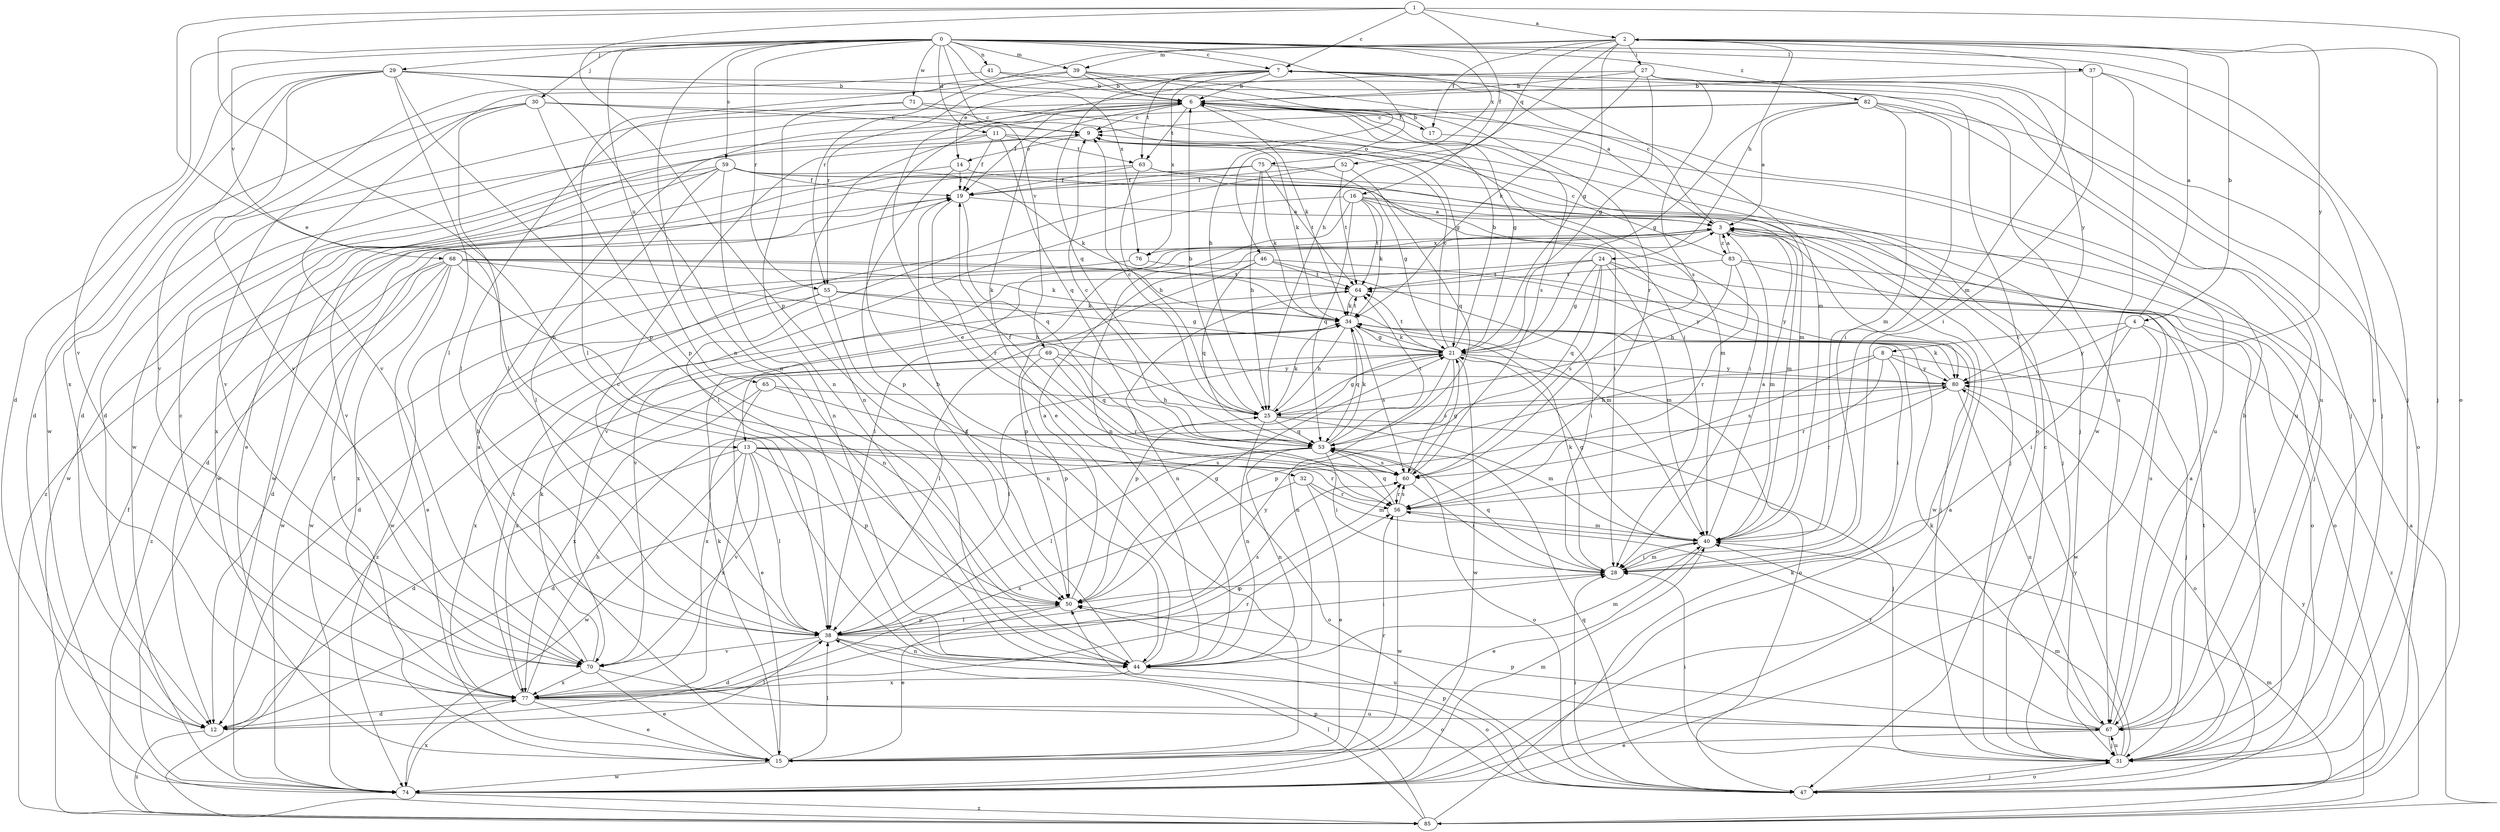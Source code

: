 strict digraph  {
0;
1;
2;
3;
4;
6;
7;
8;
9;
11;
12;
13;
14;
15;
16;
17;
19;
21;
24;
25;
27;
28;
29;
30;
31;
32;
34;
37;
38;
39;
40;
41;
44;
46;
47;
50;
52;
53;
55;
56;
59;
60;
63;
64;
65;
67;
68;
69;
70;
71;
74;
75;
76;
77;
80;
82;
83;
85;
0 -> 7  [label=c];
0 -> 11  [label=d];
0 -> 29  [label=j];
0 -> 30  [label=j];
0 -> 31  [label=j];
0 -> 37  [label=l];
0 -> 39  [label=m];
0 -> 41  [label=n];
0 -> 44  [label=n];
0 -> 46  [label=o];
0 -> 55  [label=r];
0 -> 59  [label=s];
0 -> 65  [label=u];
0 -> 68  [label=v];
0 -> 69  [label=v];
0 -> 70  [label=v];
0 -> 71  [label=w];
0 -> 75  [label=x];
0 -> 76  [label=x];
0 -> 82  [label=z];
1 -> 2  [label=a];
1 -> 7  [label=c];
1 -> 13  [label=e];
1 -> 16  [label=f];
1 -> 44  [label=n];
1 -> 47  [label=o];
1 -> 50  [label=p];
2 -> 4  [label=b];
2 -> 17  [label=f];
2 -> 21  [label=g];
2 -> 24  [label=h];
2 -> 25  [label=h];
2 -> 27  [label=i];
2 -> 31  [label=j];
2 -> 39  [label=m];
2 -> 40  [label=m];
2 -> 52  [label=q];
2 -> 55  [label=r];
2 -> 80  [label=y];
3 -> 7  [label=c];
3 -> 13  [label=e];
3 -> 38  [label=l];
3 -> 40  [label=m];
3 -> 67  [label=u];
3 -> 74  [label=w];
3 -> 76  [label=x];
3 -> 83  [label=z];
4 -> 2  [label=a];
4 -> 8  [label=c];
4 -> 28  [label=i];
4 -> 74  [label=w];
4 -> 80  [label=y];
4 -> 85  [label=z];
6 -> 9  [label=c];
6 -> 12  [label=d];
6 -> 17  [label=f];
6 -> 19  [label=f];
6 -> 21  [label=g];
6 -> 31  [label=j];
6 -> 32  [label=k];
6 -> 34  [label=k];
6 -> 60  [label=s];
6 -> 63  [label=t];
6 -> 74  [label=w];
7 -> 6  [label=b];
7 -> 14  [label=e];
7 -> 31  [label=j];
7 -> 40  [label=m];
7 -> 53  [label=q];
7 -> 55  [label=r];
7 -> 63  [label=t];
7 -> 67  [label=u];
7 -> 76  [label=x];
8 -> 28  [label=i];
8 -> 31  [label=j];
8 -> 50  [label=p];
8 -> 56  [label=r];
8 -> 60  [label=s];
8 -> 80  [label=y];
9 -> 14  [label=e];
9 -> 34  [label=k];
11 -> 15  [label=e];
11 -> 19  [label=f];
11 -> 40  [label=m];
11 -> 44  [label=n];
11 -> 53  [label=q];
11 -> 63  [label=t];
12 -> 38  [label=l];
12 -> 85  [label=z];
13 -> 12  [label=d];
13 -> 38  [label=l];
13 -> 47  [label=o];
13 -> 50  [label=p];
13 -> 56  [label=r];
13 -> 60  [label=s];
13 -> 70  [label=v];
13 -> 74  [label=w];
13 -> 77  [label=x];
14 -> 19  [label=f];
14 -> 28  [label=i];
14 -> 50  [label=p];
14 -> 85  [label=z];
15 -> 6  [label=b];
15 -> 19  [label=f];
15 -> 34  [label=k];
15 -> 38  [label=l];
15 -> 56  [label=r];
15 -> 74  [label=w];
16 -> 3  [label=a];
16 -> 31  [label=j];
16 -> 34  [label=k];
16 -> 40  [label=m];
16 -> 44  [label=n];
16 -> 53  [label=q];
16 -> 64  [label=t];
16 -> 70  [label=v];
17 -> 6  [label=b];
17 -> 67  [label=u];
19 -> 3  [label=a];
19 -> 12  [label=d];
19 -> 53  [label=q];
19 -> 56  [label=r];
21 -> 6  [label=b];
21 -> 9  [label=c];
21 -> 34  [label=k];
21 -> 38  [label=l];
21 -> 44  [label=n];
21 -> 47  [label=o];
21 -> 50  [label=p];
21 -> 60  [label=s];
21 -> 64  [label=t];
21 -> 74  [label=w];
21 -> 77  [label=x];
21 -> 80  [label=y];
24 -> 21  [label=g];
24 -> 40  [label=m];
24 -> 47  [label=o];
24 -> 53  [label=q];
24 -> 60  [label=s];
24 -> 64  [label=t];
24 -> 70  [label=v];
24 -> 80  [label=y];
25 -> 6  [label=b];
25 -> 9  [label=c];
25 -> 21  [label=g];
25 -> 31  [label=j];
25 -> 34  [label=k];
25 -> 40  [label=m];
25 -> 44  [label=n];
25 -> 53  [label=q];
27 -> 6  [label=b];
27 -> 15  [label=e];
27 -> 21  [label=g];
27 -> 34  [label=k];
27 -> 60  [label=s];
27 -> 67  [label=u];
27 -> 80  [label=y];
28 -> 34  [label=k];
28 -> 40  [label=m];
28 -> 50  [label=p];
28 -> 53  [label=q];
29 -> 6  [label=b];
29 -> 12  [label=d];
29 -> 38  [label=l];
29 -> 44  [label=n];
29 -> 50  [label=p];
29 -> 67  [label=u];
29 -> 70  [label=v];
29 -> 74  [label=w];
29 -> 77  [label=x];
30 -> 9  [label=c];
30 -> 12  [label=d];
30 -> 28  [label=i];
30 -> 38  [label=l];
30 -> 50  [label=p];
30 -> 70  [label=v];
31 -> 9  [label=c];
31 -> 28  [label=i];
31 -> 40  [label=m];
31 -> 47  [label=o];
31 -> 64  [label=t];
31 -> 67  [label=u];
31 -> 80  [label=y];
32 -> 15  [label=e];
32 -> 40  [label=m];
32 -> 56  [label=r];
32 -> 77  [label=x];
34 -> 21  [label=g];
34 -> 25  [label=h];
34 -> 38  [label=l];
34 -> 53  [label=q];
34 -> 60  [label=s];
34 -> 64  [label=t];
37 -> 6  [label=b];
37 -> 28  [label=i];
37 -> 31  [label=j];
37 -> 74  [label=w];
38 -> 9  [label=c];
38 -> 12  [label=d];
38 -> 28  [label=i];
38 -> 44  [label=n];
38 -> 50  [label=p];
38 -> 60  [label=s];
38 -> 67  [label=u];
38 -> 70  [label=v];
38 -> 80  [label=y];
39 -> 3  [label=a];
39 -> 6  [label=b];
39 -> 25  [label=h];
39 -> 38  [label=l];
39 -> 56  [label=r];
39 -> 70  [label=v];
40 -> 3  [label=a];
40 -> 15  [label=e];
40 -> 21  [label=g];
40 -> 28  [label=i];
41 -> 6  [label=b];
41 -> 47  [label=o];
41 -> 70  [label=v];
44 -> 6  [label=b];
44 -> 19  [label=f];
44 -> 40  [label=m];
44 -> 47  [label=o];
44 -> 77  [label=x];
46 -> 28  [label=i];
46 -> 31  [label=j];
46 -> 50  [label=p];
46 -> 53  [label=q];
46 -> 64  [label=t];
46 -> 74  [label=w];
47 -> 28  [label=i];
47 -> 31  [label=j];
47 -> 50  [label=p];
47 -> 53  [label=q];
50 -> 3  [label=a];
50 -> 15  [label=e];
50 -> 21  [label=g];
50 -> 38  [label=l];
52 -> 19  [label=f];
52 -> 38  [label=l];
52 -> 53  [label=q];
52 -> 64  [label=t];
53 -> 9  [label=c];
53 -> 12  [label=d];
53 -> 28  [label=i];
53 -> 34  [label=k];
53 -> 38  [label=l];
53 -> 44  [label=n];
53 -> 47  [label=o];
53 -> 60  [label=s];
53 -> 64  [label=t];
55 -> 12  [label=d];
55 -> 21  [label=g];
55 -> 34  [label=k];
55 -> 44  [label=n];
55 -> 85  [label=z];
56 -> 40  [label=m];
56 -> 53  [label=q];
56 -> 60  [label=s];
56 -> 74  [label=w];
59 -> 19  [label=f];
59 -> 31  [label=j];
59 -> 34  [label=k];
59 -> 38  [label=l];
59 -> 40  [label=m];
59 -> 44  [label=n];
59 -> 70  [label=v];
59 -> 74  [label=w];
59 -> 77  [label=x];
60 -> 19  [label=f];
60 -> 21  [label=g];
60 -> 28  [label=i];
60 -> 56  [label=r];
63 -> 19  [label=f];
63 -> 25  [label=h];
63 -> 28  [label=i];
63 -> 31  [label=j];
63 -> 74  [label=w];
64 -> 34  [label=k];
64 -> 44  [label=n];
65 -> 15  [label=e];
65 -> 25  [label=h];
65 -> 60  [label=s];
65 -> 77  [label=x];
67 -> 3  [label=a];
67 -> 6  [label=b];
67 -> 15  [label=e];
67 -> 31  [label=j];
67 -> 34  [label=k];
67 -> 50  [label=p];
67 -> 56  [label=r];
68 -> 12  [label=d];
68 -> 15  [label=e];
68 -> 25  [label=h];
68 -> 34  [label=k];
68 -> 40  [label=m];
68 -> 44  [label=n];
68 -> 64  [label=t];
68 -> 74  [label=w];
68 -> 77  [label=x];
68 -> 85  [label=z];
69 -> 50  [label=p];
69 -> 53  [label=q];
69 -> 56  [label=r];
69 -> 77  [label=x];
69 -> 80  [label=y];
70 -> 3  [label=a];
70 -> 15  [label=e];
70 -> 34  [label=k];
70 -> 47  [label=o];
70 -> 77  [label=x];
71 -> 9  [label=c];
71 -> 21  [label=g];
71 -> 38  [label=l];
71 -> 44  [label=n];
74 -> 3  [label=a];
74 -> 40  [label=m];
74 -> 77  [label=x];
74 -> 85  [label=z];
75 -> 19  [label=f];
75 -> 21  [label=g];
75 -> 25  [label=h];
75 -> 34  [label=k];
75 -> 64  [label=t];
75 -> 74  [label=w];
76 -> 74  [label=w];
76 -> 80  [label=y];
77 -> 9  [label=c];
77 -> 12  [label=d];
77 -> 15  [label=e];
77 -> 25  [label=h];
77 -> 56  [label=r];
77 -> 60  [label=s];
77 -> 64  [label=t];
77 -> 67  [label=u];
80 -> 25  [label=h];
80 -> 34  [label=k];
80 -> 47  [label=o];
80 -> 56  [label=r];
80 -> 67  [label=u];
80 -> 77  [label=x];
82 -> 3  [label=a];
82 -> 9  [label=c];
82 -> 12  [label=d];
82 -> 21  [label=g];
82 -> 28  [label=i];
82 -> 40  [label=m];
82 -> 47  [label=o];
82 -> 67  [label=u];
83 -> 3  [label=a];
83 -> 9  [label=c];
83 -> 25  [label=h];
83 -> 31  [label=j];
83 -> 47  [label=o];
83 -> 56  [label=r];
83 -> 64  [label=t];
85 -> 3  [label=a];
85 -> 19  [label=f];
85 -> 34  [label=k];
85 -> 38  [label=l];
85 -> 40  [label=m];
85 -> 50  [label=p];
85 -> 80  [label=y];
}
